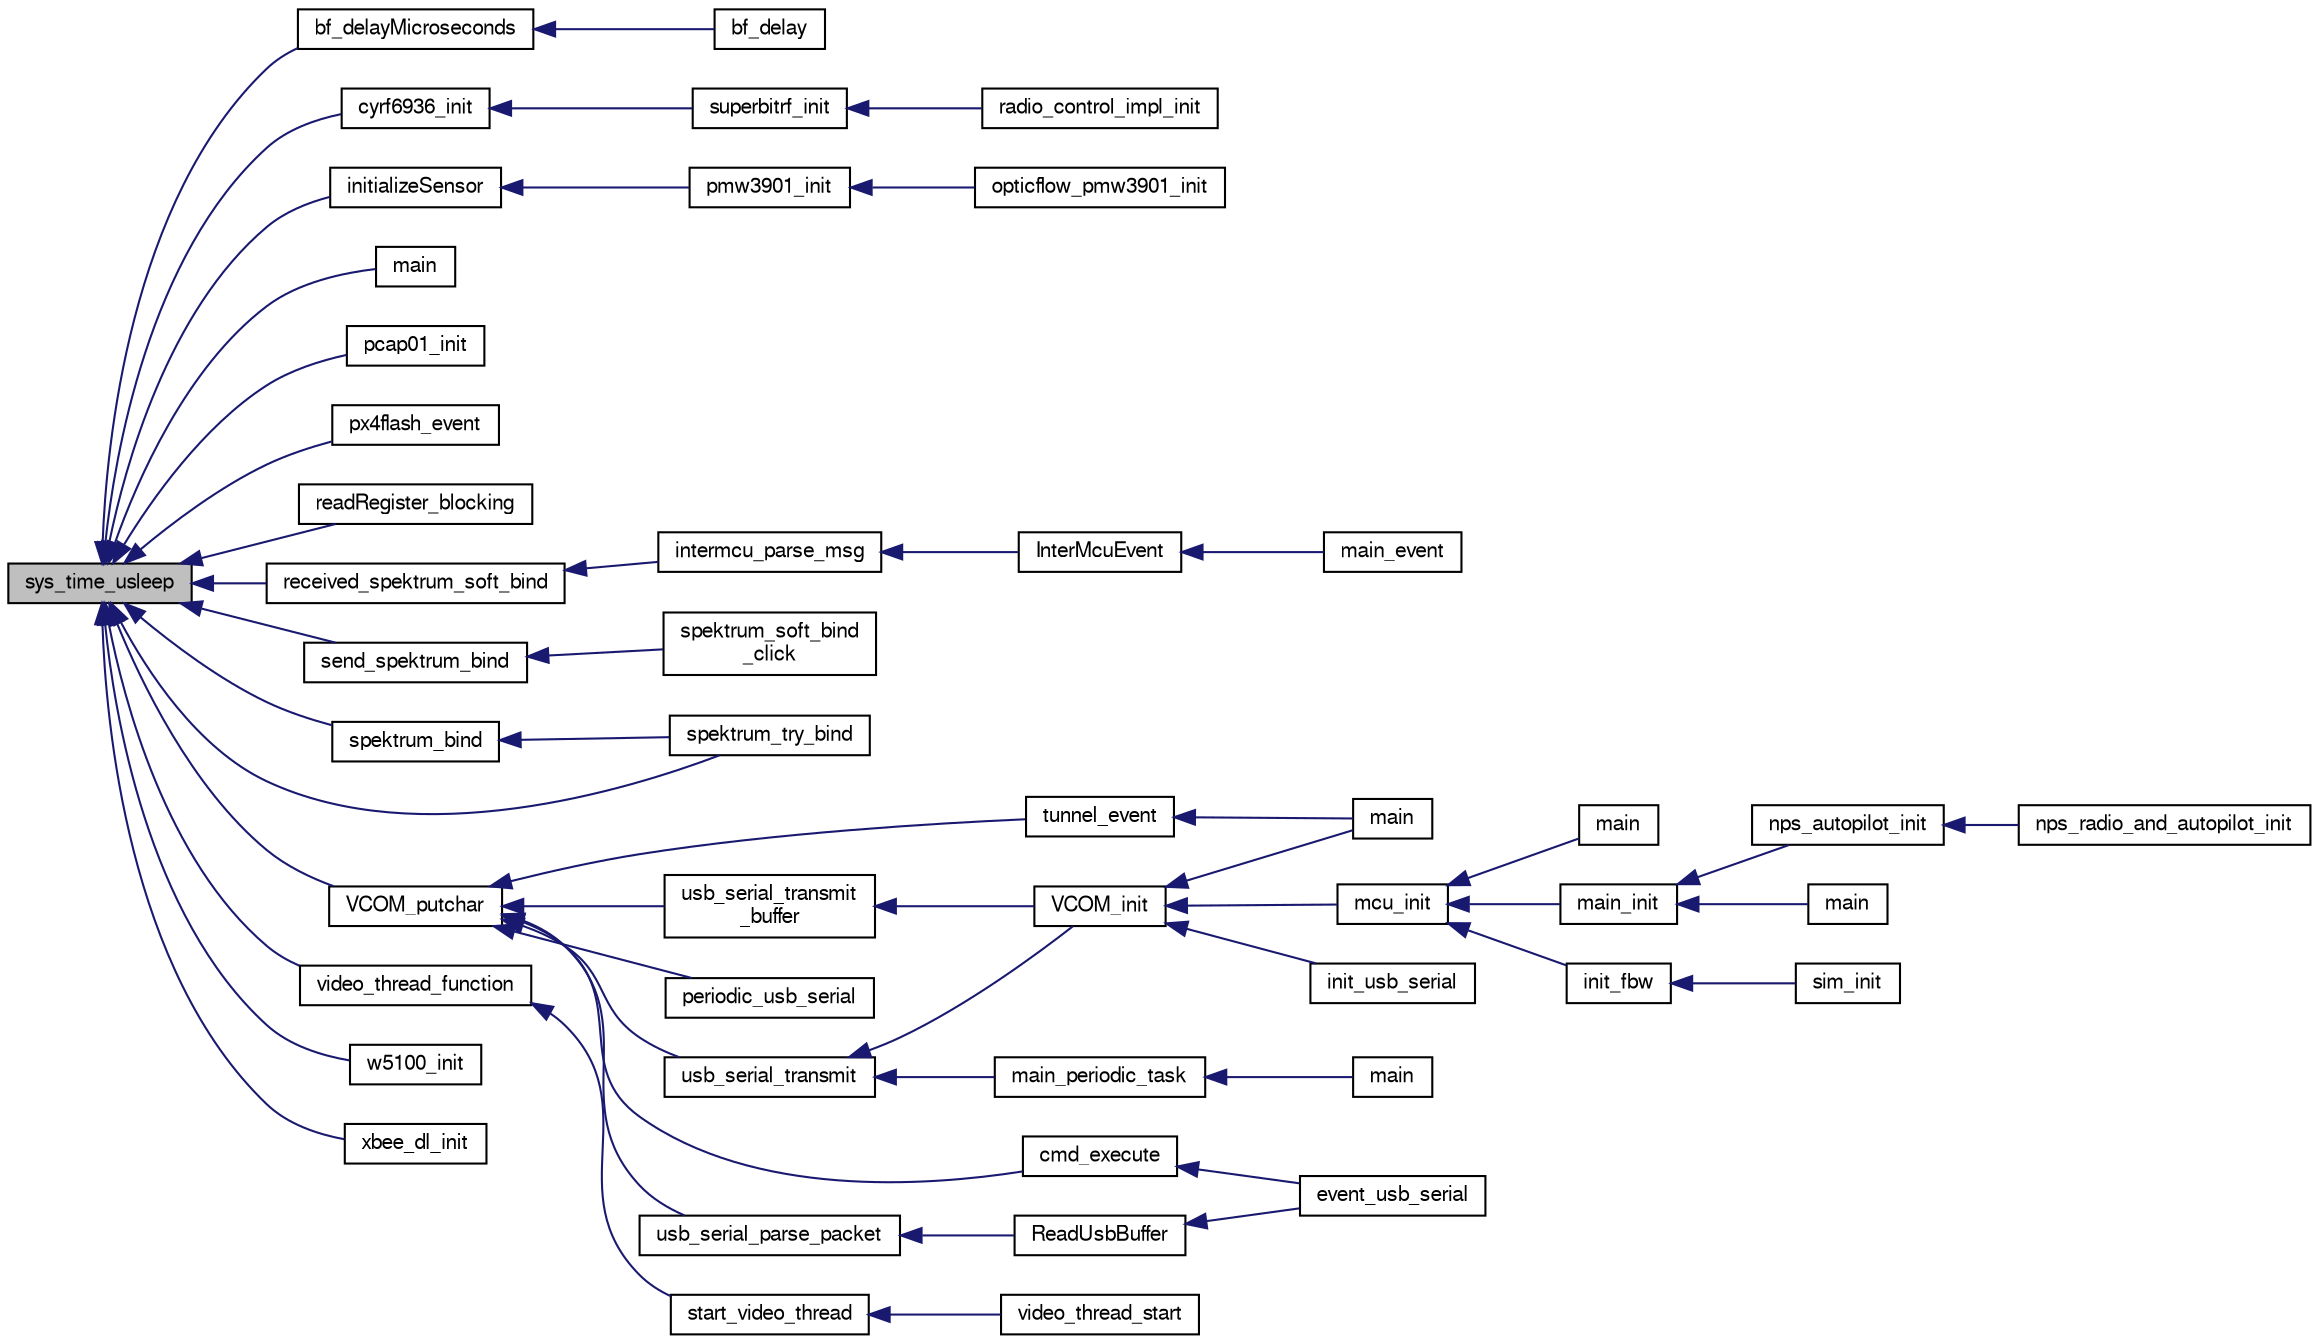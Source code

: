 digraph "sys_time_usleep"
{
  edge [fontname="FreeSans",fontsize="10",labelfontname="FreeSans",labelfontsize="10"];
  node [fontname="FreeSans",fontsize="10",shape=record];
  rankdir="LR";
  Node1 [label="sys_time_usleep",height=0.2,width=0.4,color="black", fillcolor="grey75", style="filled", fontcolor="black"];
  Node1 -> Node2 [dir="back",color="midnightblue",fontsize="10",style="solid",fontname="FreeSans"];
  Node2 [label="bf_delayMicroseconds",height=0.2,width=0.4,color="black", fillcolor="white", style="filled",URL="$cc2500__compat_8h.html#a1c2dbcae01e25bbe4f49ed0dd9623111"];
  Node2 -> Node3 [dir="back",color="midnightblue",fontsize="10",style="solid",fontname="FreeSans"];
  Node3 [label="bf_delay",height=0.2,width=0.4,color="black", fillcolor="white", style="filled",URL="$cc2500__compat_8h.html#addb30534411fed2d3dca3f7f8d9a6b5a"];
  Node1 -> Node4 [dir="back",color="midnightblue",fontsize="10",style="solid",fontname="FreeSans"];
  Node4 [label="cyrf6936_init",height=0.2,width=0.4,color="black", fillcolor="white", style="filled",URL="$cyrf6936_8h.html#a27414d1e4d63182c97357b576f05b37d",tooltip="Initializing the cyrf chip. "];
  Node4 -> Node5 [dir="back",color="midnightblue",fontsize="10",style="solid",fontname="FreeSans"];
  Node5 [label="superbitrf_init",height=0.2,width=0.4,color="black", fillcolor="white", style="filled",URL="$modules_2datalink_2superbitrf_8h.html#a7b9a2741375ca1dffc4f2e6a6d7a9307",tooltip="Initialize the superbitrf. "];
  Node5 -> Node6 [dir="back",color="midnightblue",fontsize="10",style="solid",fontname="FreeSans"];
  Node6 [label="radio_control_impl_init",height=0.2,width=0.4,color="black", fillcolor="white", style="filled",URL="$superbitrf__rc_8c.html#a6ba4bebf68f7ff39f4569dfe3b1f2832",tooltip="Initialization. "];
  Node1 -> Node7 [dir="back",color="midnightblue",fontsize="10",style="solid",fontname="FreeSans"];
  Node7 [label="initializeSensor",height=0.2,width=0.4,color="black", fillcolor="white", style="filled",URL="$pmw3901_8c.html#ae2b9a24b30aaf6bc58ee3cdd98f769bc"];
  Node7 -> Node8 [dir="back",color="midnightblue",fontsize="10",style="solid",fontname="FreeSans"];
  Node8 [label="pmw3901_init",height=0.2,width=0.4,color="black", fillcolor="white", style="filled",URL="$pmw3901_8h.html#a6ff7c43870ae10d9f4dcab7a638b0943"];
  Node8 -> Node9 [dir="back",color="midnightblue",fontsize="10",style="solid",fontname="FreeSans"];
  Node9 [label="opticflow_pmw3901_init",height=0.2,width=0.4,color="black", fillcolor="white", style="filled",URL="$opticflow__pmw3901_8h.html#a2322e65a95d068baae9381aace2519ee"];
  Node1 -> Node10 [dir="back",color="midnightblue",fontsize="10",style="solid",fontname="FreeSans"];
  Node10 [label="main",height=0.2,width=0.4,color="black", fillcolor="white", style="filled",URL="$rotorcraft_2main_8c.html#a840291bc02cba5474a4cb46a9b9566fe"];
  Node1 -> Node11 [dir="back",color="midnightblue",fontsize="10",style="solid",fontname="FreeSans"];
  Node11 [label="pcap01_init",height=0.2,width=0.4,color="black", fillcolor="white", style="filled",URL="$humid__pcap01_8h.html#a7df001a5f1314fe346b4c130c76b2cc0"];
  Node1 -> Node12 [dir="back",color="midnightblue",fontsize="10",style="solid",fontname="FreeSans"];
  Node12 [label="px4flash_event",height=0.2,width=0.4,color="black", fillcolor="white", style="filled",URL="$px4__flash_8h.html#a5bbeb4ac8fb18641568992822ee3ba00"];
  Node1 -> Node13 [dir="back",color="midnightblue",fontsize="10",style="solid",fontname="FreeSans"];
  Node13 [label="readRegister_blocking",height=0.2,width=0.4,color="black", fillcolor="white", style="filled",URL="$pmw3901_8c.html#a00ba06d3e6407dfaf867e6097462d617"];
  Node1 -> Node14 [dir="back",color="midnightblue",fontsize="10",style="solid",fontname="FreeSans"];
  Node14 [label="received_spektrum_soft_bind",height=0.2,width=0.4,color="black", fillcolor="white", style="filled",URL="$spektrum__soft__bind__fbw_8h.html#a019a8098631a35cbcdae0c277dbaba6f"];
  Node14 -> Node15 [dir="back",color="midnightblue",fontsize="10",style="solid",fontname="FreeSans"];
  Node15 [label="intermcu_parse_msg",height=0.2,width=0.4,color="black", fillcolor="white", style="filled",URL="$intermcu__fbw_8c.html#a335ac55e41c48ae94a03a8a17c0af5d8"];
  Node15 -> Node16 [dir="back",color="midnightblue",fontsize="10",style="solid",fontname="FreeSans"];
  Node16 [label="InterMcuEvent",height=0.2,width=0.4,color="black", fillcolor="white", style="filled",URL="$intermcu__fbw_8h.html#a33141c0ab91bcac2e0d5862739d728aa"];
  Node16 -> Node17 [dir="back",color="midnightblue",fontsize="10",style="solid",fontname="FreeSans"];
  Node17 [label="main_event",height=0.2,width=0.4,color="black", fillcolor="white", style="filled",URL="$rotorcraft_2main__fbw_8c.html#ad0fb4f12833cb2f0b4c69fa317ea24d9"];
  Node1 -> Node18 [dir="back",color="midnightblue",fontsize="10",style="solid",fontname="FreeSans"];
  Node18 [label="send_spektrum_bind",height=0.2,width=0.4,color="black", fillcolor="white", style="filled",URL="$spektrum__soft__bind__ap_8h.html#a236f86465fc9b5b4417fafe868d2118b"];
  Node18 -> Node19 [dir="back",color="midnightblue",fontsize="10",style="solid",fontname="FreeSans"];
  Node19 [label="spektrum_soft_bind\l_click",height=0.2,width=0.4,color="black", fillcolor="white", style="filled",URL="$spektrum__soft__bind__ap_8h.html#a889f76b35754b2bc328b5cf5ee10f731"];
  Node1 -> Node20 [dir="back",color="midnightblue",fontsize="10",style="solid",fontname="FreeSans"];
  Node20 [label="spektrum_bind",height=0.2,width=0.4,color="black", fillcolor="white", style="filled",URL="$spektrum_8c.html#a54e0139c0e2182636d7daccd49cb4a24",tooltip="This function puts the satellite in binding mode. "];
  Node20 -> Node21 [dir="back",color="midnightblue",fontsize="10",style="solid",fontname="FreeSans"];
  Node21 [label="spektrum_try_bind",height=0.2,width=0.4,color="black", fillcolor="white", style="filled",URL="$spektrum_8c.html#aff8033ce4ec3eca45caafb45d2ba6760"];
  Node1 -> Node21 [dir="back",color="midnightblue",fontsize="10",style="solid",fontname="FreeSans"];
  Node1 -> Node22 [dir="back",color="midnightblue",fontsize="10",style="solid",fontname="FreeSans"];
  Node22 [label="VCOM_putchar",height=0.2,width=0.4,color="black", fillcolor="white", style="filled",URL="$usb__serial_8h.html#a19a213d00cf249a4d4d60dbf1a9907d3",tooltip="Writes one character to VCOM port fifo. "];
  Node22 -> Node23 [dir="back",color="midnightblue",fontsize="10",style="solid",fontname="FreeSans"];
  Node23 [label="usb_serial_transmit",height=0.2,width=0.4,color="black", fillcolor="white", style="filled",URL="$usb__ser__hw_8c.html#a2293412c574bdf4550e8d8b71724e360"];
  Node23 -> Node24 [dir="back",color="midnightblue",fontsize="10",style="solid",fontname="FreeSans"];
  Node24 [label="VCOM_init",height=0.2,width=0.4,color="black", fillcolor="white", style="filled",URL="$usb__serial_8h.html#a96a54f28bfc8bc28963cd2fac74609cd"];
  Node24 -> Node25 [dir="back",color="midnightblue",fontsize="10",style="solid",fontname="FreeSans"];
  Node25 [label="main",height=0.2,width=0.4,color="black", fillcolor="white", style="filled",URL="$usb__tunnel_8c.html#a840291bc02cba5474a4cb46a9b9566fe"];
  Node24 -> Node26 [dir="back",color="midnightblue",fontsize="10",style="solid",fontname="FreeSans"];
  Node26 [label="mcu_init",height=0.2,width=0.4,color="black", fillcolor="white", style="filled",URL="$group__mcu__periph.html#ga9af744358ff4b1e3e33d7dd170862f9b",tooltip="Microcontroller peripherals initialization. "];
  Node26 -> Node27 [dir="back",color="midnightblue",fontsize="10",style="solid",fontname="FreeSans"];
  Node27 [label="main",height=0.2,width=0.4,color="black", fillcolor="white", style="filled",URL="$uart__tunnel_8c.html#a840291bc02cba5474a4cb46a9b9566fe"];
  Node26 -> Node28 [dir="back",color="midnightblue",fontsize="10",style="solid",fontname="FreeSans"];
  Node28 [label="main_init",height=0.2,width=0.4,color="black", fillcolor="white", style="filled",URL="$demo__ahrs__actuators_8c.html#afaa8374e20b79aaf7cfcea5ad9467ab1"];
  Node28 -> Node29 [dir="back",color="midnightblue",fontsize="10",style="solid",fontname="FreeSans"];
  Node29 [label="main",height=0.2,width=0.4,color="black", fillcolor="white", style="filled",URL="$demo__ahrs__actuators_8c.html#a840291bc02cba5474a4cb46a9b9566fe"];
  Node28 -> Node30 [dir="back",color="midnightblue",fontsize="10",style="solid",fontname="FreeSans"];
  Node30 [label="nps_autopilot_init",height=0.2,width=0.4,color="black", fillcolor="white", style="filled",URL="$nps__autopilot__rotorcraft_8c.html#a3348493e992edd2442581c1d09446b4b"];
  Node30 -> Node31 [dir="back",color="midnightblue",fontsize="10",style="solid",fontname="FreeSans"];
  Node31 [label="nps_radio_and_autopilot_init",height=0.2,width=0.4,color="black", fillcolor="white", style="filled",URL="$nps__main__hitl_8c.html#a72ef549ee35deec8c017e83d9de38f66"];
  Node26 -> Node32 [dir="back",color="midnightblue",fontsize="10",style="solid",fontname="FreeSans"];
  Node32 [label="init_fbw",height=0.2,width=0.4,color="black", fillcolor="white", style="filled",URL="$fixedwing_2main__fbw_8h.html#ad86b7fe577a2414df2c7a5a9222aa45a"];
  Node32 -> Node33 [dir="back",color="midnightblue",fontsize="10",style="solid",fontname="FreeSans"];
  Node33 [label="sim_init",height=0.2,width=0.4,color="black", fillcolor="white", style="filled",URL="$sim__ap_8c.html#a739fbef2e03619a863b4d7fd8d0da157"];
  Node24 -> Node34 [dir="back",color="midnightblue",fontsize="10",style="solid",fontname="FreeSans"];
  Node34 [label="init_usb_serial",height=0.2,width=0.4,color="black", fillcolor="white", style="filled",URL="$usb__serial__stm32__example1_8c.html#ac73c5eebbfb361dcbf74a648eda5e007",tooltip="Init module, call VCOM_init() from here. "];
  Node23 -> Node35 [dir="back",color="midnightblue",fontsize="10",style="solid",fontname="FreeSans"];
  Node35 [label="main_periodic_task",height=0.2,width=0.4,color="black", fillcolor="white", style="filled",URL="$main__demo6_8c.html#a791eaf74023b4de8d10fbfe0de040ed8"];
  Node35 -> Node36 [dir="back",color="midnightblue",fontsize="10",style="solid",fontname="FreeSans"];
  Node36 [label="main",height=0.2,width=0.4,color="black", fillcolor="white", style="filled",URL="$main__demo6_8c.html#a840291bc02cba5474a4cb46a9b9566fe"];
  Node22 -> Node37 [dir="back",color="midnightblue",fontsize="10",style="solid",fontname="FreeSans"];
  Node37 [label="usb_serial_transmit\l_buffer",height=0.2,width=0.4,color="black", fillcolor="white", style="filled",URL="$usb__ser__hw_8c.html#a1e02387a38bab125b67b7dc78970d48f"];
  Node37 -> Node24 [dir="back",color="midnightblue",fontsize="10",style="solid",fontname="FreeSans"];
  Node22 -> Node38 [dir="back",color="midnightblue",fontsize="10",style="solid",fontname="FreeSans"];
  Node38 [label="tunnel_event",height=0.2,width=0.4,color="black", fillcolor="white", style="filled",URL="$usb__tunnel_8c.html#a716cf006b01443e43d0c22bace6803c6"];
  Node38 -> Node25 [dir="back",color="midnightblue",fontsize="10",style="solid",fontname="FreeSans"];
  Node22 -> Node39 [dir="back",color="midnightblue",fontsize="10",style="solid",fontname="FreeSans"];
  Node39 [label="usb_serial_parse_packet",height=0.2,width=0.4,color="black", fillcolor="white", style="filled",URL="$usb__serial__stm32__example1_8c.html#a4a15762007447868777bd94670fd6493",tooltip="Parse data from buffer Note that the function receives int, not char Because we want to be able to ca..."];
  Node39 -> Node40 [dir="back",color="midnightblue",fontsize="10",style="solid",fontname="FreeSans"];
  Node40 [label="ReadUsbBuffer",height=0.2,width=0.4,color="black", fillcolor="white", style="filled",URL="$usb__serial__stm32__example1_8c.html#a37712c8618bb3ae74339fb687cddd9e5",tooltip="Helper function. "];
  Node40 -> Node41 [dir="back",color="midnightblue",fontsize="10",style="solid",fontname="FreeSans"];
  Node41 [label="event_usb_serial",height=0.2,width=0.4,color="black", fillcolor="white", style="filled",URL="$usb__serial__stm32__example1_8c.html#ad7375129249cec3fa89fdd090b50f611",tooltip="Call VCOM_poll() from module event function. "];
  Node22 -> Node42 [dir="back",color="midnightblue",fontsize="10",style="solid",fontname="FreeSans"];
  Node42 [label="cmd_execute",height=0.2,width=0.4,color="black", fillcolor="white", style="filled",URL="$usb__serial__stm32__example1_8c.html#a4c05230e98a20fb7a4fdd8ad8e5c528a",tooltip="Execute command from user use strncmp. "];
  Node42 -> Node41 [dir="back",color="midnightblue",fontsize="10",style="solid",fontname="FreeSans"];
  Node22 -> Node43 [dir="back",color="midnightblue",fontsize="10",style="solid",fontname="FreeSans"];
  Node43 [label="periodic_usb_serial",height=0.2,width=0.4,color="black", fillcolor="white", style="filled",URL="$usb__serial__stm32__example2_8c.html#a679281777c658450dcd9ce77befa29f0",tooltip="Periodic function in case you needed to send data periodically like telemetry Note that the data are ..."];
  Node1 -> Node44 [dir="back",color="midnightblue",fontsize="10",style="solid",fontname="FreeSans"];
  Node44 [label="video_thread_function",height=0.2,width=0.4,color="black", fillcolor="white", style="filled",URL="$video__thread_8c.html#a99fd8c1413b858abf320b9adb453ed75",tooltip="Handles all the video streaming and saving of the image shots This is a separate thread, so it needs to be thread safe! "];
  Node44 -> Node45 [dir="back",color="midnightblue",fontsize="10",style="solid",fontname="FreeSans"];
  Node45 [label="start_video_thread",height=0.2,width=0.4,color="black", fillcolor="white", style="filled",URL="$video__thread_8c.html#ab813e16de6bb4fcba1ac803cd51e722d"];
  Node45 -> Node46 [dir="back",color="midnightblue",fontsize="10",style="solid",fontname="FreeSans"];
  Node46 [label="video_thread_start",height=0.2,width=0.4,color="black", fillcolor="white", style="filled",URL="$video__thread_8h.html#ae99893bfbc5f28c15432c06aee1e736f",tooltip="Starts the streaming of a all cameras. "];
  Node1 -> Node47 [dir="back",color="midnightblue",fontsize="10",style="solid",fontname="FreeSans"];
  Node47 [label="w5100_init",height=0.2,width=0.4,color="black", fillcolor="white", style="filled",URL="$w5100_8h.html#a3a4ec6731e43710788d3e51f7749259c"];
  Node1 -> Node48 [dir="back",color="midnightblue",fontsize="10",style="solid",fontname="FreeSans"];
  Node48 [label="xbee_dl_init",height=0.2,width=0.4,color="black", fillcolor="white", style="filled",URL="$xbee__dl_8h.html#add294366c202c587c00b54177fefe4c8",tooltip="Init function. "];
}
